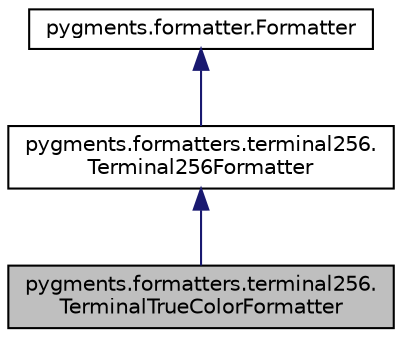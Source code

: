digraph "pygments.formatters.terminal256.TerminalTrueColorFormatter"
{
 // LATEX_PDF_SIZE
  edge [fontname="Helvetica",fontsize="10",labelfontname="Helvetica",labelfontsize="10"];
  node [fontname="Helvetica",fontsize="10",shape=record];
  Node1 [label="pygments.formatters.terminal256.\lTerminalTrueColorFormatter",height=0.2,width=0.4,color="black", fillcolor="grey75", style="filled", fontcolor="black",tooltip=" "];
  Node2 -> Node1 [dir="back",color="midnightblue",fontsize="10",style="solid"];
  Node2 [label="pygments.formatters.terminal256.\lTerminal256Formatter",height=0.2,width=0.4,color="black", fillcolor="white", style="filled",URL="$classpygments_1_1formatters_1_1terminal256_1_1Terminal256Formatter.html",tooltip=" "];
  Node3 -> Node2 [dir="back",color="midnightblue",fontsize="10",style="solid"];
  Node3 [label="pygments.formatter.Formatter",height=0.2,width=0.4,color="black", fillcolor="white", style="filled",URL="$classpygments_1_1formatter_1_1Formatter.html",tooltip=" "];
}
